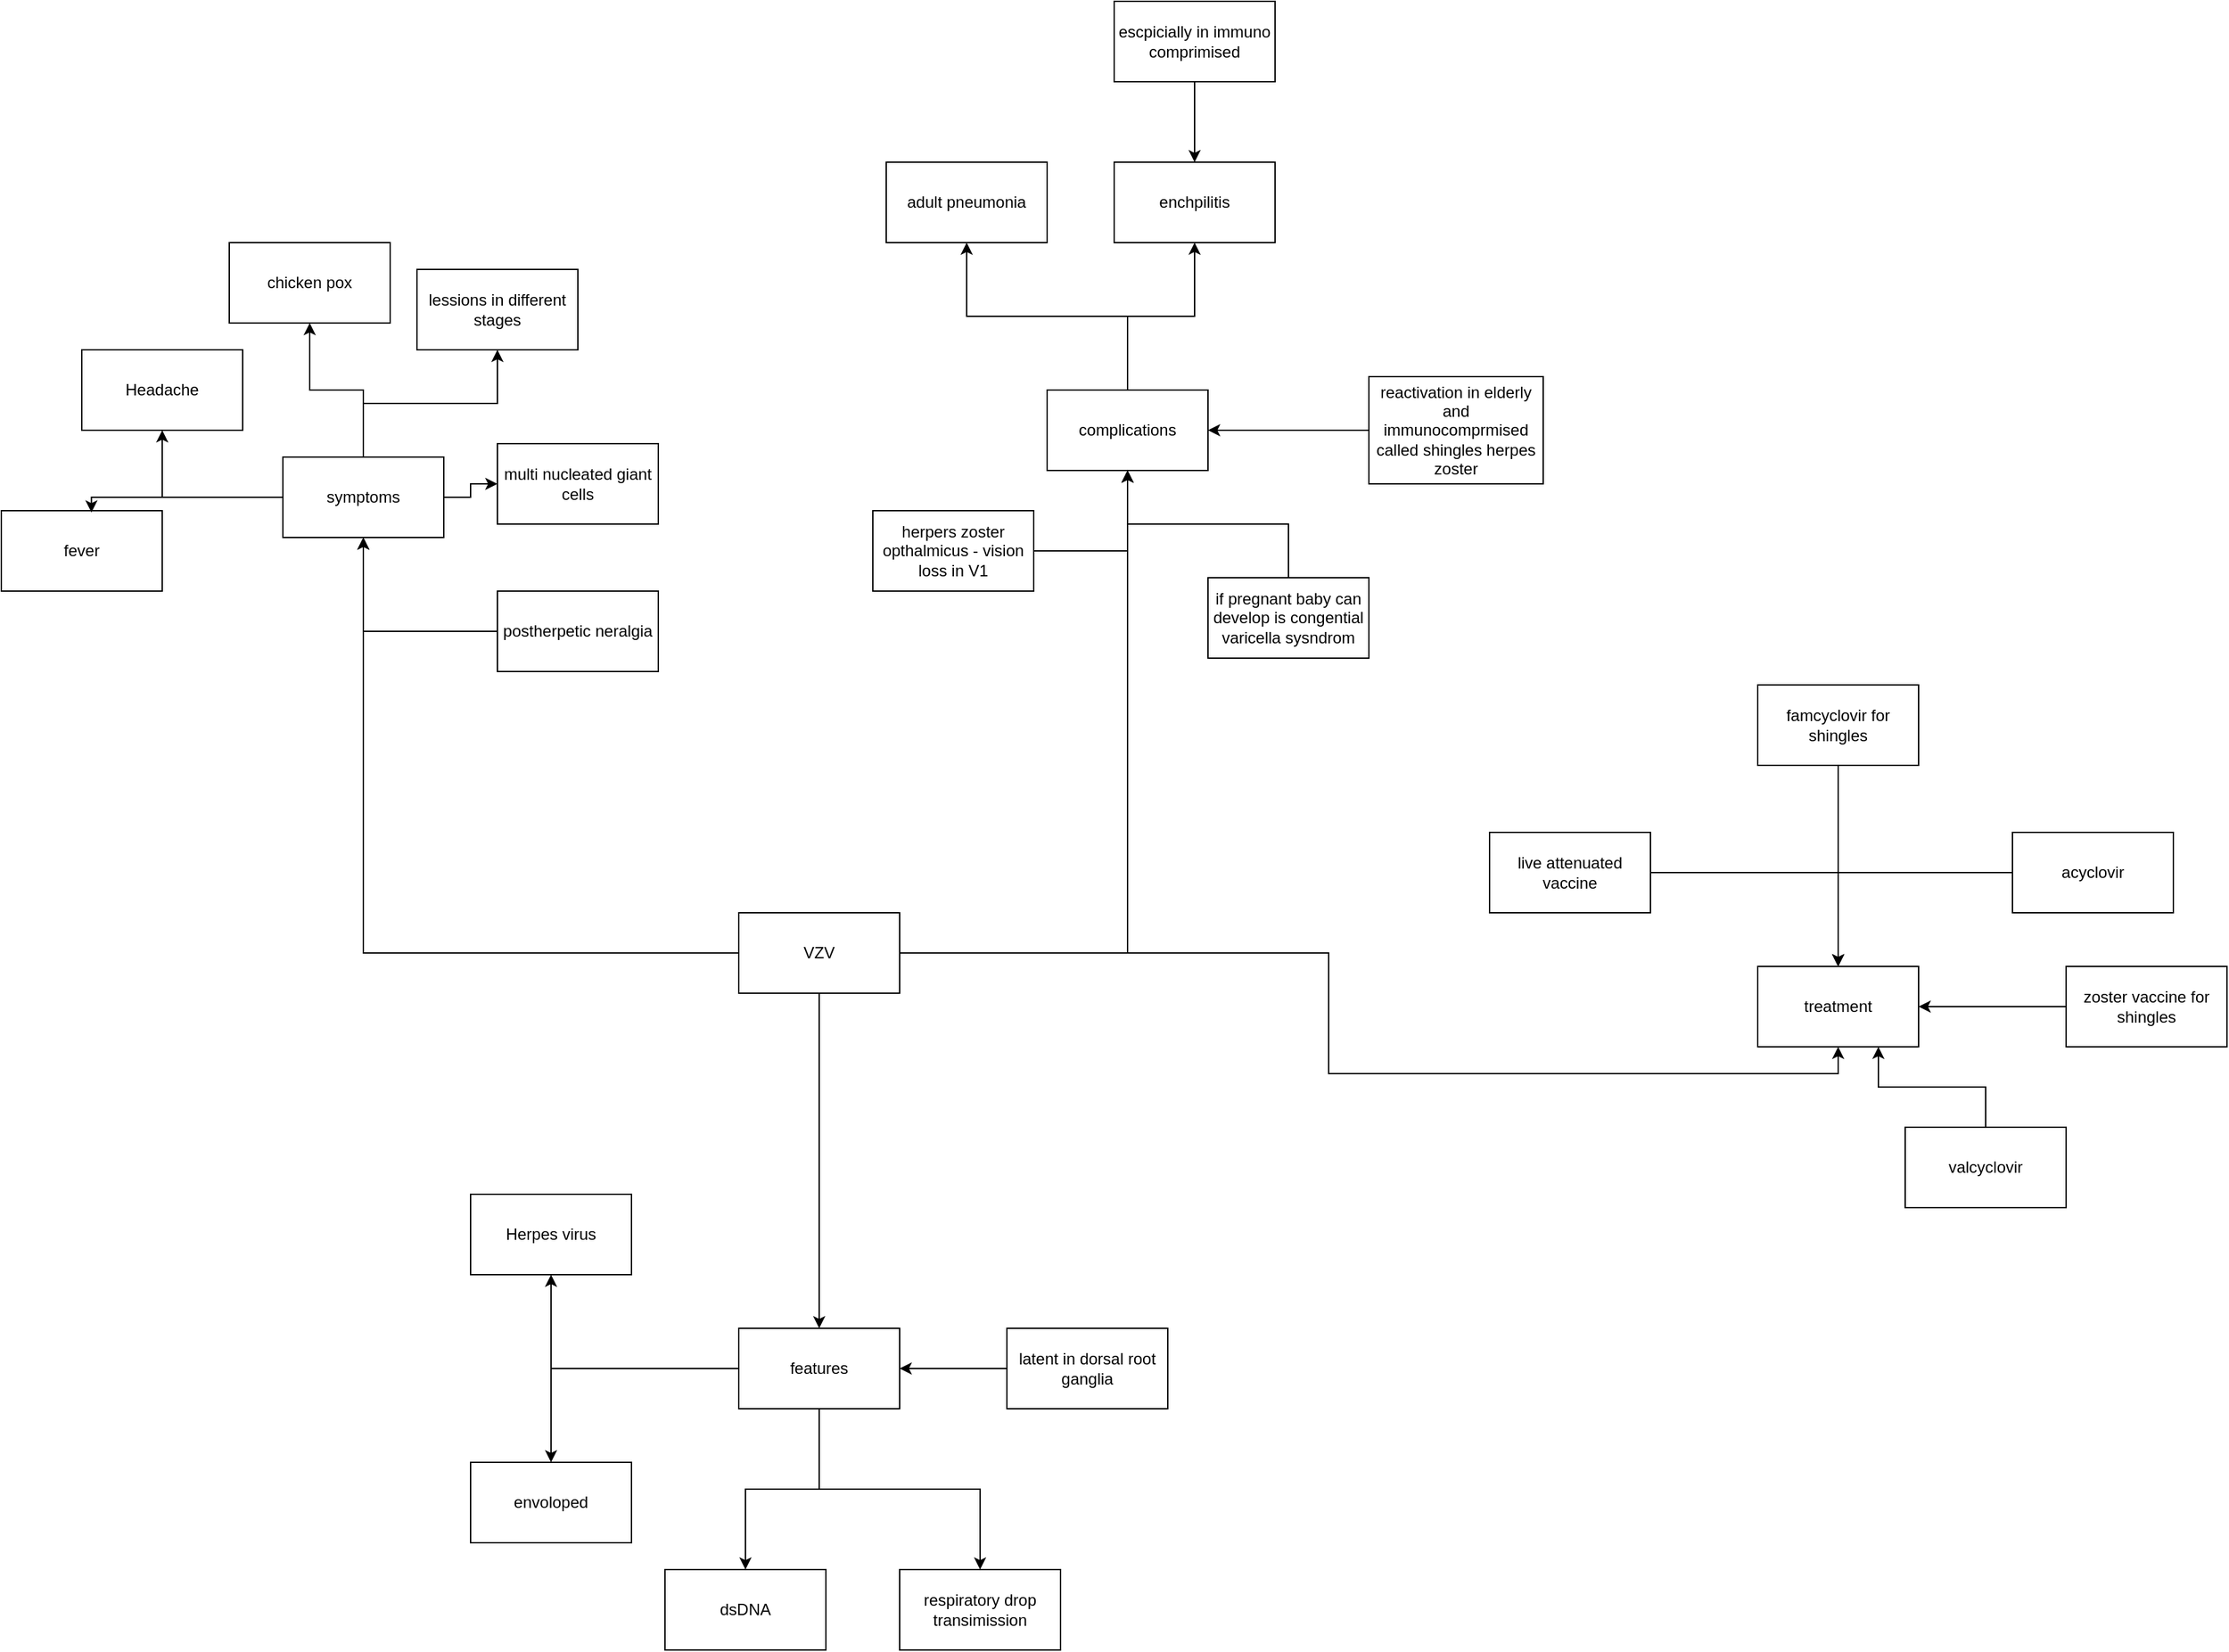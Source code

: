<mxfile version="28.2.0">
  <diagram name="Page-1" id="HXEb3nd8SX6U1GZ752-f">
    <mxGraphModel dx="1343" dy="1673" grid="1" gridSize="10" guides="1" tooltips="1" connect="1" arrows="1" fold="1" page="1" pageScale="1" pageWidth="850" pageHeight="1100" math="0" shadow="0">
      <root>
        <mxCell id="0" />
        <mxCell id="1" parent="0" />
        <mxCell id="EhEZJ5dF5t3Zo_Un5vQ4-3" style="edgeStyle=orthogonalEdgeStyle;rounded=0;orthogonalLoop=1;jettySize=auto;html=1;entryX=0.5;entryY=1;entryDx=0;entryDy=0;" edge="1" parent="1" source="EhEZJ5dF5t3Zo_Un5vQ4-1" target="EhEZJ5dF5t3Zo_Un5vQ4-2">
          <mxGeometry relative="1" as="geometry" />
        </mxCell>
        <mxCell id="EhEZJ5dF5t3Zo_Un5vQ4-5" style="edgeStyle=orthogonalEdgeStyle;rounded=0;orthogonalLoop=1;jettySize=auto;html=1;" edge="1" parent="1" source="EhEZJ5dF5t3Zo_Un5vQ4-1" target="EhEZJ5dF5t3Zo_Un5vQ4-4">
          <mxGeometry relative="1" as="geometry" />
        </mxCell>
        <mxCell id="EhEZJ5dF5t3Zo_Un5vQ4-7" style="edgeStyle=orthogonalEdgeStyle;rounded=0;orthogonalLoop=1;jettySize=auto;html=1;" edge="1" parent="1" source="EhEZJ5dF5t3Zo_Un5vQ4-1" target="EhEZJ5dF5t3Zo_Un5vQ4-6">
          <mxGeometry relative="1" as="geometry" />
        </mxCell>
        <mxCell id="EhEZJ5dF5t3Zo_Un5vQ4-28" style="edgeStyle=orthogonalEdgeStyle;rounded=0;orthogonalLoop=1;jettySize=auto;html=1;" edge="1" parent="1" source="EhEZJ5dF5t3Zo_Un5vQ4-1" target="EhEZJ5dF5t3Zo_Un5vQ4-27">
          <mxGeometry relative="1" as="geometry" />
        </mxCell>
        <mxCell id="EhEZJ5dF5t3Zo_Un5vQ4-1" value="VZV" style="rounded=0;whiteSpace=wrap;html=1;" vertex="1" parent="1">
          <mxGeometry x="480" y="300" width="120" height="60" as="geometry" />
        </mxCell>
        <mxCell id="EhEZJ5dF5t3Zo_Un5vQ4-2" value="treatment" style="rounded=0;whiteSpace=wrap;html=1;" vertex="1" parent="1">
          <mxGeometry x="1240" y="340" width="120" height="60" as="geometry" />
        </mxCell>
        <mxCell id="EhEZJ5dF5t3Zo_Un5vQ4-18" style="edgeStyle=orthogonalEdgeStyle;rounded=0;orthogonalLoop=1;jettySize=auto;html=1;" edge="1" parent="1" source="EhEZJ5dF5t3Zo_Un5vQ4-4" target="EhEZJ5dF5t3Zo_Un5vQ4-17">
          <mxGeometry relative="1" as="geometry" />
        </mxCell>
        <mxCell id="EhEZJ5dF5t3Zo_Un5vQ4-20" style="edgeStyle=orthogonalEdgeStyle;rounded=0;orthogonalLoop=1;jettySize=auto;html=1;" edge="1" parent="1" source="EhEZJ5dF5t3Zo_Un5vQ4-4" target="EhEZJ5dF5t3Zo_Un5vQ4-19">
          <mxGeometry relative="1" as="geometry" />
        </mxCell>
        <mxCell id="EhEZJ5dF5t3Zo_Un5vQ4-24" style="edgeStyle=orthogonalEdgeStyle;rounded=0;orthogonalLoop=1;jettySize=auto;html=1;" edge="1" parent="1" source="EhEZJ5dF5t3Zo_Un5vQ4-4" target="EhEZJ5dF5t3Zo_Un5vQ4-23">
          <mxGeometry relative="1" as="geometry" />
        </mxCell>
        <mxCell id="EhEZJ5dF5t3Zo_Un5vQ4-26" style="edgeStyle=orthogonalEdgeStyle;rounded=0;orthogonalLoop=1;jettySize=auto;html=1;" edge="1" parent="1" source="EhEZJ5dF5t3Zo_Un5vQ4-4" target="EhEZJ5dF5t3Zo_Un5vQ4-25">
          <mxGeometry relative="1" as="geometry" />
        </mxCell>
        <mxCell id="EhEZJ5dF5t3Zo_Un5vQ4-4" value="symptoms" style="rounded=0;whiteSpace=wrap;html=1;" vertex="1" parent="1">
          <mxGeometry x="140" y="-40" width="120" height="60" as="geometry" />
        </mxCell>
        <mxCell id="EhEZJ5dF5t3Zo_Un5vQ4-9" style="edgeStyle=orthogonalEdgeStyle;rounded=0;orthogonalLoop=1;jettySize=auto;html=1;" edge="1" parent="1" source="EhEZJ5dF5t3Zo_Un5vQ4-6" target="EhEZJ5dF5t3Zo_Un5vQ4-8">
          <mxGeometry relative="1" as="geometry" />
        </mxCell>
        <mxCell id="EhEZJ5dF5t3Zo_Un5vQ4-11" style="edgeStyle=orthogonalEdgeStyle;rounded=0;orthogonalLoop=1;jettySize=auto;html=1;" edge="1" parent="1" source="EhEZJ5dF5t3Zo_Un5vQ4-6" target="EhEZJ5dF5t3Zo_Un5vQ4-10">
          <mxGeometry relative="1" as="geometry" />
        </mxCell>
        <mxCell id="EhEZJ5dF5t3Zo_Un5vQ4-13" style="edgeStyle=orthogonalEdgeStyle;rounded=0;orthogonalLoop=1;jettySize=auto;html=1;entryX=0.5;entryY=0;entryDx=0;entryDy=0;" edge="1" parent="1" source="EhEZJ5dF5t3Zo_Un5vQ4-6" target="EhEZJ5dF5t3Zo_Un5vQ4-12">
          <mxGeometry relative="1" as="geometry" />
        </mxCell>
        <mxCell id="EhEZJ5dF5t3Zo_Un5vQ4-22" style="edgeStyle=orthogonalEdgeStyle;rounded=0;orthogonalLoop=1;jettySize=auto;html=1;" edge="1" parent="1" source="EhEZJ5dF5t3Zo_Un5vQ4-6" target="EhEZJ5dF5t3Zo_Un5vQ4-21">
          <mxGeometry relative="1" as="geometry" />
        </mxCell>
        <mxCell id="EhEZJ5dF5t3Zo_Un5vQ4-6" value="features" style="rounded=0;whiteSpace=wrap;html=1;" vertex="1" parent="1">
          <mxGeometry x="480" y="610" width="120" height="60" as="geometry" />
        </mxCell>
        <mxCell id="EhEZJ5dF5t3Zo_Un5vQ4-8" value="Herpes virus" style="rounded=0;whiteSpace=wrap;html=1;" vertex="1" parent="1">
          <mxGeometry x="280" y="510" width="120" height="60" as="geometry" />
        </mxCell>
        <mxCell id="EhEZJ5dF5t3Zo_Un5vQ4-10" value="envoloped" style="rounded=0;whiteSpace=wrap;html=1;" vertex="1" parent="1">
          <mxGeometry x="280" y="710" width="120" height="60" as="geometry" />
        </mxCell>
        <mxCell id="EhEZJ5dF5t3Zo_Un5vQ4-12" value="dsDNA" style="rounded=0;whiteSpace=wrap;html=1;" vertex="1" parent="1">
          <mxGeometry x="425" y="790" width="120" height="60" as="geometry" />
        </mxCell>
        <mxCell id="EhEZJ5dF5t3Zo_Un5vQ4-15" value="fever" style="rounded=0;whiteSpace=wrap;html=1;" vertex="1" parent="1">
          <mxGeometry x="-70" width="120" height="60" as="geometry" />
        </mxCell>
        <mxCell id="EhEZJ5dF5t3Zo_Un5vQ4-16" style="edgeStyle=orthogonalEdgeStyle;rounded=0;orthogonalLoop=1;jettySize=auto;html=1;entryX=0.56;entryY=0.022;entryDx=0;entryDy=0;entryPerimeter=0;" edge="1" parent="1" source="EhEZJ5dF5t3Zo_Un5vQ4-4" target="EhEZJ5dF5t3Zo_Un5vQ4-15">
          <mxGeometry relative="1" as="geometry">
            <Array as="points">
              <mxPoint x="-3" y="-10" />
            </Array>
          </mxGeometry>
        </mxCell>
        <mxCell id="EhEZJ5dF5t3Zo_Un5vQ4-17" value="Headache" style="rounded=0;whiteSpace=wrap;html=1;" vertex="1" parent="1">
          <mxGeometry x="-10" y="-120" width="120" height="60" as="geometry" />
        </mxCell>
        <mxCell id="EhEZJ5dF5t3Zo_Un5vQ4-19" value="chicken pox" style="rounded=0;whiteSpace=wrap;html=1;" vertex="1" parent="1">
          <mxGeometry x="100" y="-200" width="120" height="60" as="geometry" />
        </mxCell>
        <mxCell id="EhEZJ5dF5t3Zo_Un5vQ4-21" value="respiratory drop transimission" style="rounded=0;whiteSpace=wrap;html=1;" vertex="1" parent="1">
          <mxGeometry x="600" y="790" width="120" height="60" as="geometry" />
        </mxCell>
        <mxCell id="EhEZJ5dF5t3Zo_Un5vQ4-23" value="lessions in different stages" style="rounded=0;whiteSpace=wrap;html=1;" vertex="1" parent="1">
          <mxGeometry x="240" y="-180" width="120" height="60" as="geometry" />
        </mxCell>
        <mxCell id="EhEZJ5dF5t3Zo_Un5vQ4-25" value="multi nucleated giant cells" style="rounded=0;whiteSpace=wrap;html=1;" vertex="1" parent="1">
          <mxGeometry x="300" y="-50" width="120" height="60" as="geometry" />
        </mxCell>
        <mxCell id="EhEZJ5dF5t3Zo_Un5vQ4-30" style="edgeStyle=orthogonalEdgeStyle;rounded=0;orthogonalLoop=1;jettySize=auto;html=1;" edge="1" parent="1" source="EhEZJ5dF5t3Zo_Un5vQ4-27" target="EhEZJ5dF5t3Zo_Un5vQ4-29">
          <mxGeometry relative="1" as="geometry" />
        </mxCell>
        <mxCell id="EhEZJ5dF5t3Zo_Un5vQ4-32" style="edgeStyle=orthogonalEdgeStyle;rounded=0;orthogonalLoop=1;jettySize=auto;html=1;" edge="1" parent="1" source="EhEZJ5dF5t3Zo_Un5vQ4-27" target="EhEZJ5dF5t3Zo_Un5vQ4-31">
          <mxGeometry relative="1" as="geometry" />
        </mxCell>
        <mxCell id="EhEZJ5dF5t3Zo_Un5vQ4-27" value="complications" style="rounded=0;whiteSpace=wrap;html=1;" vertex="1" parent="1">
          <mxGeometry x="710" y="-90" width="120" height="60" as="geometry" />
        </mxCell>
        <mxCell id="EhEZJ5dF5t3Zo_Un5vQ4-29" value="adult pneumonia" style="rounded=0;whiteSpace=wrap;html=1;" vertex="1" parent="1">
          <mxGeometry x="590" y="-260" width="120" height="60" as="geometry" />
        </mxCell>
        <mxCell id="EhEZJ5dF5t3Zo_Un5vQ4-31" value="enchpilitis" style="rounded=0;whiteSpace=wrap;html=1;" vertex="1" parent="1">
          <mxGeometry x="760" y="-260" width="120" height="60" as="geometry" />
        </mxCell>
        <mxCell id="EhEZJ5dF5t3Zo_Un5vQ4-34" value="" style="edgeStyle=orthogonalEdgeStyle;rounded=0;orthogonalLoop=1;jettySize=auto;html=1;" edge="1" parent="1" source="EhEZJ5dF5t3Zo_Un5vQ4-33" target="EhEZJ5dF5t3Zo_Un5vQ4-31">
          <mxGeometry relative="1" as="geometry" />
        </mxCell>
        <mxCell id="EhEZJ5dF5t3Zo_Un5vQ4-33" value="escpicially in immuno comprimised" style="rounded=0;whiteSpace=wrap;html=1;" vertex="1" parent="1">
          <mxGeometry x="760" y="-380" width="120" height="60" as="geometry" />
        </mxCell>
        <mxCell id="EhEZJ5dF5t3Zo_Un5vQ4-36" style="edgeStyle=orthogonalEdgeStyle;rounded=0;orthogonalLoop=1;jettySize=auto;html=1;" edge="1" parent="1" source="EhEZJ5dF5t3Zo_Un5vQ4-35" target="EhEZJ5dF5t3Zo_Un5vQ4-2">
          <mxGeometry relative="1" as="geometry" />
        </mxCell>
        <mxCell id="EhEZJ5dF5t3Zo_Un5vQ4-35" value="live attenuated vaccine" style="rounded=0;whiteSpace=wrap;html=1;" vertex="1" parent="1">
          <mxGeometry x="1040" y="240" width="120" height="60" as="geometry" />
        </mxCell>
        <mxCell id="EhEZJ5dF5t3Zo_Un5vQ4-38" style="edgeStyle=orthogonalEdgeStyle;rounded=0;orthogonalLoop=1;jettySize=auto;html=1;entryX=0.5;entryY=0;entryDx=0;entryDy=0;" edge="1" parent="1" source="EhEZJ5dF5t3Zo_Un5vQ4-37" target="EhEZJ5dF5t3Zo_Un5vQ4-2">
          <mxGeometry relative="1" as="geometry">
            <mxPoint x="1300" y="310" as="targetPoint" />
          </mxGeometry>
        </mxCell>
        <mxCell id="EhEZJ5dF5t3Zo_Un5vQ4-37" value="acyclovir" style="rounded=0;whiteSpace=wrap;html=1;" vertex="1" parent="1">
          <mxGeometry x="1430" y="240" width="120" height="60" as="geometry" />
        </mxCell>
        <mxCell id="EhEZJ5dF5t3Zo_Un5vQ4-40" style="edgeStyle=orthogonalEdgeStyle;rounded=0;orthogonalLoop=1;jettySize=auto;html=1;" edge="1" parent="1" source="EhEZJ5dF5t3Zo_Un5vQ4-39" target="EhEZJ5dF5t3Zo_Un5vQ4-6">
          <mxGeometry relative="1" as="geometry" />
        </mxCell>
        <mxCell id="EhEZJ5dF5t3Zo_Un5vQ4-39" value="latent in dorsal root ganglia" style="rounded=0;whiteSpace=wrap;html=1;" vertex="1" parent="1">
          <mxGeometry x="680" y="610" width="120" height="60" as="geometry" />
        </mxCell>
        <mxCell id="EhEZJ5dF5t3Zo_Un5vQ4-42" value="" style="edgeStyle=orthogonalEdgeStyle;rounded=0;orthogonalLoop=1;jettySize=auto;html=1;" edge="1" parent="1" source="EhEZJ5dF5t3Zo_Un5vQ4-41" target="EhEZJ5dF5t3Zo_Un5vQ4-27">
          <mxGeometry relative="1" as="geometry" />
        </mxCell>
        <mxCell id="EhEZJ5dF5t3Zo_Un5vQ4-41" value="reactivation in elderly and immunocomprmised called shingles herpes zoster" style="rounded=0;whiteSpace=wrap;html=1;" vertex="1" parent="1">
          <mxGeometry x="950" y="-100" width="130" height="80" as="geometry" />
        </mxCell>
        <mxCell id="EhEZJ5dF5t3Zo_Un5vQ4-44" style="edgeStyle=orthogonalEdgeStyle;rounded=0;orthogonalLoop=1;jettySize=auto;html=1;" edge="1" parent="1" source="EhEZJ5dF5t3Zo_Un5vQ4-43" target="EhEZJ5dF5t3Zo_Un5vQ4-4">
          <mxGeometry relative="1" as="geometry" />
        </mxCell>
        <mxCell id="EhEZJ5dF5t3Zo_Un5vQ4-43" value="postherpetic neralgia" style="rounded=0;whiteSpace=wrap;html=1;" vertex="1" parent="1">
          <mxGeometry x="300" y="60" width="120" height="60" as="geometry" />
        </mxCell>
        <mxCell id="EhEZJ5dF5t3Zo_Un5vQ4-46" style="edgeStyle=orthogonalEdgeStyle;rounded=0;orthogonalLoop=1;jettySize=auto;html=1;" edge="1" parent="1" source="EhEZJ5dF5t3Zo_Un5vQ4-45" target="EhEZJ5dF5t3Zo_Un5vQ4-27">
          <mxGeometry relative="1" as="geometry" />
        </mxCell>
        <mxCell id="EhEZJ5dF5t3Zo_Un5vQ4-45" value="herpers zoster opthalmicus - vision loss in V1" style="rounded=0;whiteSpace=wrap;html=1;" vertex="1" parent="1">
          <mxGeometry x="580" width="120" height="60" as="geometry" />
        </mxCell>
        <mxCell id="EhEZJ5dF5t3Zo_Un5vQ4-48" value="" style="edgeStyle=orthogonalEdgeStyle;rounded=0;orthogonalLoop=1;jettySize=auto;html=1;" edge="1" parent="1" source="EhEZJ5dF5t3Zo_Un5vQ4-47" target="EhEZJ5dF5t3Zo_Un5vQ4-2">
          <mxGeometry relative="1" as="geometry" />
        </mxCell>
        <mxCell id="EhEZJ5dF5t3Zo_Un5vQ4-47" value="zoster vaccine for shingles" style="rounded=0;whiteSpace=wrap;html=1;" vertex="1" parent="1">
          <mxGeometry x="1470" y="340" width="120" height="60" as="geometry" />
        </mxCell>
        <mxCell id="EhEZJ5dF5t3Zo_Un5vQ4-50" style="edgeStyle=orthogonalEdgeStyle;rounded=0;orthogonalLoop=1;jettySize=auto;html=1;" edge="1" parent="1" source="EhEZJ5dF5t3Zo_Un5vQ4-49" target="EhEZJ5dF5t3Zo_Un5vQ4-2">
          <mxGeometry relative="1" as="geometry" />
        </mxCell>
        <mxCell id="EhEZJ5dF5t3Zo_Un5vQ4-49" value="famcyclovir for shingles" style="rounded=0;whiteSpace=wrap;html=1;" vertex="1" parent="1">
          <mxGeometry x="1240" y="130" width="120" height="60" as="geometry" />
        </mxCell>
        <mxCell id="EhEZJ5dF5t3Zo_Un5vQ4-52" style="edgeStyle=orthogonalEdgeStyle;rounded=0;orthogonalLoop=1;jettySize=auto;html=1;entryX=0.75;entryY=1;entryDx=0;entryDy=0;" edge="1" parent="1" source="EhEZJ5dF5t3Zo_Un5vQ4-51" target="EhEZJ5dF5t3Zo_Un5vQ4-2">
          <mxGeometry relative="1" as="geometry" />
        </mxCell>
        <mxCell id="EhEZJ5dF5t3Zo_Un5vQ4-51" value="valcyclovir" style="rounded=0;whiteSpace=wrap;html=1;" vertex="1" parent="1">
          <mxGeometry x="1350" y="460" width="120" height="60" as="geometry" />
        </mxCell>
        <mxCell id="EhEZJ5dF5t3Zo_Un5vQ4-54" style="edgeStyle=orthogonalEdgeStyle;rounded=0;orthogonalLoop=1;jettySize=auto;html=1;" edge="1" parent="1" source="EhEZJ5dF5t3Zo_Un5vQ4-53" target="EhEZJ5dF5t3Zo_Un5vQ4-27">
          <mxGeometry relative="1" as="geometry" />
        </mxCell>
        <mxCell id="EhEZJ5dF5t3Zo_Un5vQ4-53" value="if pregnant baby can develop is congential varicella sysndrom" style="rounded=0;whiteSpace=wrap;html=1;" vertex="1" parent="1">
          <mxGeometry x="830" y="50" width="120" height="60" as="geometry" />
        </mxCell>
      </root>
    </mxGraphModel>
  </diagram>
</mxfile>

